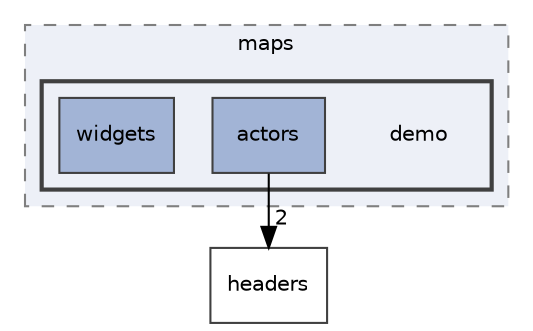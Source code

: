 digraph "games/game/maps/demo"
{
 // LATEX_PDF_SIZE
  edge [fontname="Helvetica",fontsize="10",labelfontname="Helvetica",labelfontsize="10"];
  node [fontname="Helvetica",fontsize="10",shape=record];
  compound=true
  subgraph clusterdir_7c6fd3eec1183867910fe84ca702f175 {
    graph [ bgcolor="#edf0f7", pencolor="grey50", style="filled,dashed,", label="maps", fontname="Helvetica", fontsize="10", URL="dir_7c6fd3eec1183867910fe84ca702f175.html"]
  subgraph clusterdir_31b4d8b82f1a985959315aa49dc49d5e {
    graph [ bgcolor="#edf0f7", pencolor="grey25", style="filled,bold,", label="", fontname="Helvetica", fontsize="10", URL="dir_31b4d8b82f1a985959315aa49dc49d5e.html"]
    dir_31b4d8b82f1a985959315aa49dc49d5e [shape=plaintext, label="demo"];
  dir_c1c3f4b99805bae640d34c2bc8320c27 [shape=box, label="actors", style="filled,", fillcolor="#a2b4d6", color="grey25", URL="dir_c1c3f4b99805bae640d34c2bc8320c27.html"];
  dir_ea997df1340cf12680fadd074a798d48 [shape=box, label="widgets", style="filled,", fillcolor="#a2b4d6", color="grey25", URL="dir_ea997df1340cf12680fadd074a798d48.html"];
  }
  }
  dir_7f57b1e41c5acd0e859ae5f3a2b075a9 [shape=box, label="headers", style="", fillcolor="#edf0f7", color="grey25", URL="dir_7f57b1e41c5acd0e859ae5f3a2b075a9.html"];
  dir_c1c3f4b99805bae640d34c2bc8320c27->dir_7f57b1e41c5acd0e859ae5f3a2b075a9 [headlabel="2", labeldistance=1.5 headhref="dir_000000_000004.html"];
}
